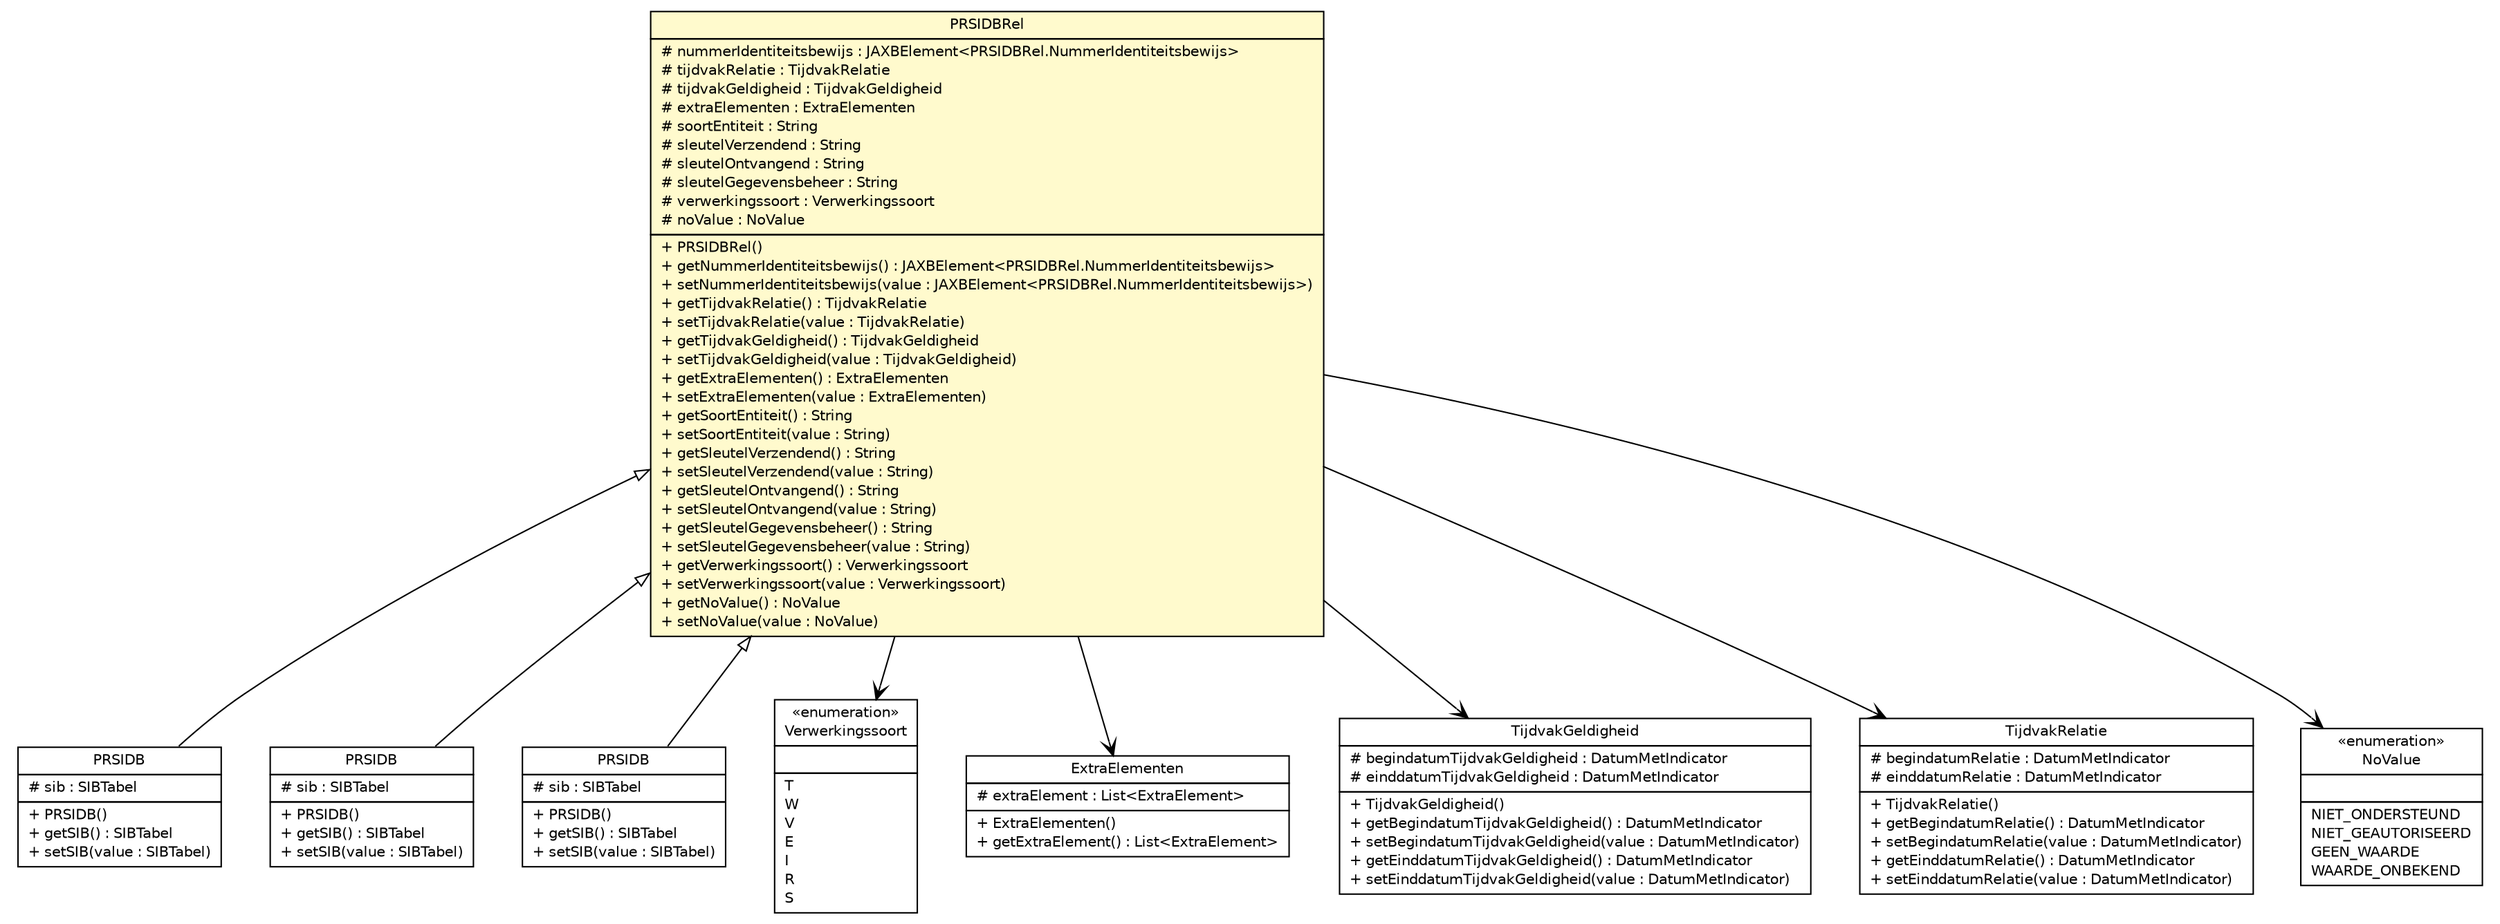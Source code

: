 #!/usr/local/bin/dot
#
# Class diagram 
# Generated by UMLGraph version R5_6-24-gf6e263 (http://www.umlgraph.org/)
#

digraph G {
	edge [fontname="Helvetica",fontsize=10,labelfontname="Helvetica",labelfontsize=10];
	node [fontname="Helvetica",fontsize=10,shape=plaintext];
	nodesep=0.25;
	ranksep=0.5;
	// nl.egem.stuf.sector.bg._0204.PRSAntwoord.PRSIDB
	c159949 [label=<<table title="nl.egem.stuf.sector.bg._0204.PRSAntwoord.PRSIDB" border="0" cellborder="1" cellspacing="0" cellpadding="2" port="p" href="./PRSAntwoord.PRSIDB.html">
		<tr><td><table border="0" cellspacing="0" cellpadding="1">
<tr><td align="center" balign="center"> PRSIDB </td></tr>
		</table></td></tr>
		<tr><td><table border="0" cellspacing="0" cellpadding="1">
<tr><td align="left" balign="left"> # sib : SIBTabel </td></tr>
		</table></td></tr>
		<tr><td><table border="0" cellspacing="0" cellpadding="1">
<tr><td align="left" balign="left"> + PRSIDB() </td></tr>
<tr><td align="left" balign="left"> + getSIB() : SIBTabel </td></tr>
<tr><td align="left" balign="left"> + setSIB(value : SIBTabel) </td></tr>
		</table></td></tr>
		</table>>, URL="./PRSAntwoord.PRSIDB.html", fontname="Helvetica", fontcolor="black", fontsize=10.0];
	// nl.egem.stuf.sector.bg._0204.PRSVraag.PRSIDB
	c160044 [label=<<table title="nl.egem.stuf.sector.bg._0204.PRSVraag.PRSIDB" border="0" cellborder="1" cellspacing="0" cellpadding="2" port="p" href="./PRSVraag.PRSIDB.html">
		<tr><td><table border="0" cellspacing="0" cellpadding="1">
<tr><td align="center" balign="center"> PRSIDB </td></tr>
		</table></td></tr>
		<tr><td><table border="0" cellspacing="0" cellpadding="1">
<tr><td align="left" balign="left"> # sib : SIBTabel </td></tr>
		</table></td></tr>
		<tr><td><table border="0" cellspacing="0" cellpadding="1">
<tr><td align="left" balign="left"> + PRSIDB() </td></tr>
<tr><td align="left" balign="left"> + getSIB() : SIBTabel </td></tr>
<tr><td align="left" balign="left"> + setSIB(value : SIBTabel) </td></tr>
		</table></td></tr>
		</table>>, URL="./PRSVraag.PRSIDB.html", fontname="Helvetica", fontcolor="black", fontsize=10.0];
	// nl.egem.stuf.sector.bg._0204.PRSIDBRel
	c160079 [label=<<table title="nl.egem.stuf.sector.bg._0204.PRSIDBRel" border="0" cellborder="1" cellspacing="0" cellpadding="2" port="p" bgcolor="lemonChiffon" href="./PRSIDBRel.html">
		<tr><td><table border="0" cellspacing="0" cellpadding="1">
<tr><td align="center" balign="center"> PRSIDBRel </td></tr>
		</table></td></tr>
		<tr><td><table border="0" cellspacing="0" cellpadding="1">
<tr><td align="left" balign="left"> # nummerIdentiteitsbewijs : JAXBElement&lt;PRSIDBRel.NummerIdentiteitsbewijs&gt; </td></tr>
<tr><td align="left" balign="left"> # tijdvakRelatie : TijdvakRelatie </td></tr>
<tr><td align="left" balign="left"> # tijdvakGeldigheid : TijdvakGeldigheid </td></tr>
<tr><td align="left" balign="left"> # extraElementen : ExtraElementen </td></tr>
<tr><td align="left" balign="left"> # soortEntiteit : String </td></tr>
<tr><td align="left" balign="left"> # sleutelVerzendend : String </td></tr>
<tr><td align="left" balign="left"> # sleutelOntvangend : String </td></tr>
<tr><td align="left" balign="left"> # sleutelGegevensbeheer : String </td></tr>
<tr><td align="left" balign="left"> # verwerkingssoort : Verwerkingssoort </td></tr>
<tr><td align="left" balign="left"> # noValue : NoValue </td></tr>
		</table></td></tr>
		<tr><td><table border="0" cellspacing="0" cellpadding="1">
<tr><td align="left" balign="left"> + PRSIDBRel() </td></tr>
<tr><td align="left" balign="left"> + getNummerIdentiteitsbewijs() : JAXBElement&lt;PRSIDBRel.NummerIdentiteitsbewijs&gt; </td></tr>
<tr><td align="left" balign="left"> + setNummerIdentiteitsbewijs(value : JAXBElement&lt;PRSIDBRel.NummerIdentiteitsbewijs&gt;) </td></tr>
<tr><td align="left" balign="left"> + getTijdvakRelatie() : TijdvakRelatie </td></tr>
<tr><td align="left" balign="left"> + setTijdvakRelatie(value : TijdvakRelatie) </td></tr>
<tr><td align="left" balign="left"> + getTijdvakGeldigheid() : TijdvakGeldigheid </td></tr>
<tr><td align="left" balign="left"> + setTijdvakGeldigheid(value : TijdvakGeldigheid) </td></tr>
<tr><td align="left" balign="left"> + getExtraElementen() : ExtraElementen </td></tr>
<tr><td align="left" balign="left"> + setExtraElementen(value : ExtraElementen) </td></tr>
<tr><td align="left" balign="left"> + getSoortEntiteit() : String </td></tr>
<tr><td align="left" balign="left"> + setSoortEntiteit(value : String) </td></tr>
<tr><td align="left" balign="left"> + getSleutelVerzendend() : String </td></tr>
<tr><td align="left" balign="left"> + setSleutelVerzendend(value : String) </td></tr>
<tr><td align="left" balign="left"> + getSleutelOntvangend() : String </td></tr>
<tr><td align="left" balign="left"> + setSleutelOntvangend(value : String) </td></tr>
<tr><td align="left" balign="left"> + getSleutelGegevensbeheer() : String </td></tr>
<tr><td align="left" balign="left"> + setSleutelGegevensbeheer(value : String) </td></tr>
<tr><td align="left" balign="left"> + getVerwerkingssoort() : Verwerkingssoort </td></tr>
<tr><td align="left" balign="left"> + setVerwerkingssoort(value : Verwerkingssoort) </td></tr>
<tr><td align="left" balign="left"> + getNoValue() : NoValue </td></tr>
<tr><td align="left" balign="left"> + setNoValue(value : NoValue) </td></tr>
		</table></td></tr>
		</table>>, URL="./PRSIDBRel.html", fontname="Helvetica", fontcolor="black", fontsize=10.0];
	// nl.egem.stuf.sector.bg._0204.PRSKennisgeving.PRSIDB
	c160178 [label=<<table title="nl.egem.stuf.sector.bg._0204.PRSKennisgeving.PRSIDB" border="0" cellborder="1" cellspacing="0" cellpadding="2" port="p" href="./PRSKennisgeving.PRSIDB.html">
		<tr><td><table border="0" cellspacing="0" cellpadding="1">
<tr><td align="center" balign="center"> PRSIDB </td></tr>
		</table></td></tr>
		<tr><td><table border="0" cellspacing="0" cellpadding="1">
<tr><td align="left" balign="left"> # sib : SIBTabel </td></tr>
		</table></td></tr>
		<tr><td><table border="0" cellspacing="0" cellpadding="1">
<tr><td align="left" balign="left"> + PRSIDB() </td></tr>
<tr><td align="left" balign="left"> + getSIB() : SIBTabel </td></tr>
<tr><td align="left" balign="left"> + setSIB(value : SIBTabel) </td></tr>
		</table></td></tr>
		</table>>, URL="./PRSKennisgeving.PRSIDB.html", fontname="Helvetica", fontcolor="black", fontsize=10.0];
	// nl.egem.stuf.stuf0204.Verwerkingssoort
	c160399 [label=<<table title="nl.egem.stuf.stuf0204.Verwerkingssoort" border="0" cellborder="1" cellspacing="0" cellpadding="2" port="p" href="../../../stuf0204/Verwerkingssoort.html">
		<tr><td><table border="0" cellspacing="0" cellpadding="1">
<tr><td align="center" balign="center"> &#171;enumeration&#187; </td></tr>
<tr><td align="center" balign="center"> Verwerkingssoort </td></tr>
		</table></td></tr>
		<tr><td><table border="0" cellspacing="0" cellpadding="1">
<tr><td align="left" balign="left">  </td></tr>
		</table></td></tr>
		<tr><td><table border="0" cellspacing="0" cellpadding="1">
<tr><td align="left" balign="left"> T </td></tr>
<tr><td align="left" balign="left"> W </td></tr>
<tr><td align="left" balign="left"> V </td></tr>
<tr><td align="left" balign="left"> E </td></tr>
<tr><td align="left" balign="left"> I </td></tr>
<tr><td align="left" balign="left"> R </td></tr>
<tr><td align="left" balign="left"> S </td></tr>
		</table></td></tr>
		</table>>, URL="../../../stuf0204/Verwerkingssoort.html", fontname="Helvetica", fontcolor="black", fontsize=10.0];
	// nl.egem.stuf.stuf0204.ExtraElementen
	c160402 [label=<<table title="nl.egem.stuf.stuf0204.ExtraElementen" border="0" cellborder="1" cellspacing="0" cellpadding="2" port="p" href="../../../stuf0204/ExtraElementen.html">
		<tr><td><table border="0" cellspacing="0" cellpadding="1">
<tr><td align="center" balign="center"> ExtraElementen </td></tr>
		</table></td></tr>
		<tr><td><table border="0" cellspacing="0" cellpadding="1">
<tr><td align="left" balign="left"> # extraElement : List&lt;ExtraElement&gt; </td></tr>
		</table></td></tr>
		<tr><td><table border="0" cellspacing="0" cellpadding="1">
<tr><td align="left" balign="left"> + ExtraElementen() </td></tr>
<tr><td align="left" balign="left"> + getExtraElement() : List&lt;ExtraElement&gt; </td></tr>
		</table></td></tr>
		</table>>, URL="../../../stuf0204/ExtraElementen.html", fontname="Helvetica", fontcolor="black", fontsize=10.0];
	// nl.egem.stuf.stuf0204.TijdvakGeldigheid
	c160405 [label=<<table title="nl.egem.stuf.stuf0204.TijdvakGeldigheid" border="0" cellborder="1" cellspacing="0" cellpadding="2" port="p" href="../../../stuf0204/TijdvakGeldigheid.html">
		<tr><td><table border="0" cellspacing="0" cellpadding="1">
<tr><td align="center" balign="center"> TijdvakGeldigheid </td></tr>
		</table></td></tr>
		<tr><td><table border="0" cellspacing="0" cellpadding="1">
<tr><td align="left" balign="left"> # begindatumTijdvakGeldigheid : DatumMetIndicator </td></tr>
<tr><td align="left" balign="left"> # einddatumTijdvakGeldigheid : DatumMetIndicator </td></tr>
		</table></td></tr>
		<tr><td><table border="0" cellspacing="0" cellpadding="1">
<tr><td align="left" balign="left"> + TijdvakGeldigheid() </td></tr>
<tr><td align="left" balign="left"> + getBegindatumTijdvakGeldigheid() : DatumMetIndicator </td></tr>
<tr><td align="left" balign="left"> + setBegindatumTijdvakGeldigheid(value : DatumMetIndicator) </td></tr>
<tr><td align="left" balign="left"> + getEinddatumTijdvakGeldigheid() : DatumMetIndicator </td></tr>
<tr><td align="left" balign="left"> + setEinddatumTijdvakGeldigheid(value : DatumMetIndicator) </td></tr>
		</table></td></tr>
		</table>>, URL="../../../stuf0204/TijdvakGeldigheid.html", fontname="Helvetica", fontcolor="black", fontsize=10.0];
	// nl.egem.stuf.stuf0204.TijdvakRelatie
	c160407 [label=<<table title="nl.egem.stuf.stuf0204.TijdvakRelatie" border="0" cellborder="1" cellspacing="0" cellpadding="2" port="p" href="../../../stuf0204/TijdvakRelatie.html">
		<tr><td><table border="0" cellspacing="0" cellpadding="1">
<tr><td align="center" balign="center"> TijdvakRelatie </td></tr>
		</table></td></tr>
		<tr><td><table border="0" cellspacing="0" cellpadding="1">
<tr><td align="left" balign="left"> # begindatumRelatie : DatumMetIndicator </td></tr>
<tr><td align="left" balign="left"> # einddatumRelatie : DatumMetIndicator </td></tr>
		</table></td></tr>
		<tr><td><table border="0" cellspacing="0" cellpadding="1">
<tr><td align="left" balign="left"> + TijdvakRelatie() </td></tr>
<tr><td align="left" balign="left"> + getBegindatumRelatie() : DatumMetIndicator </td></tr>
<tr><td align="left" balign="left"> + setBegindatumRelatie(value : DatumMetIndicator) </td></tr>
<tr><td align="left" balign="left"> + getEinddatumRelatie() : DatumMetIndicator </td></tr>
<tr><td align="left" balign="left"> + setEinddatumRelatie(value : DatumMetIndicator) </td></tr>
		</table></td></tr>
		</table>>, URL="../../../stuf0204/TijdvakRelatie.html", fontname="Helvetica", fontcolor="black", fontsize=10.0];
	// nl.egem.stuf.stuf0204.NoValue
	c160409 [label=<<table title="nl.egem.stuf.stuf0204.NoValue" border="0" cellborder="1" cellspacing="0" cellpadding="2" port="p" href="../../../stuf0204/NoValue.html">
		<tr><td><table border="0" cellspacing="0" cellpadding="1">
<tr><td align="center" balign="center"> &#171;enumeration&#187; </td></tr>
<tr><td align="center" balign="center"> NoValue </td></tr>
		</table></td></tr>
		<tr><td><table border="0" cellspacing="0" cellpadding="1">
<tr><td align="left" balign="left">  </td></tr>
		</table></td></tr>
		<tr><td><table border="0" cellspacing="0" cellpadding="1">
<tr><td align="left" balign="left"> NIET_ONDERSTEUND </td></tr>
<tr><td align="left" balign="left"> NIET_GEAUTORISEERD </td></tr>
<tr><td align="left" balign="left"> GEEN_WAARDE </td></tr>
<tr><td align="left" balign="left"> WAARDE_ONBEKEND </td></tr>
		</table></td></tr>
		</table>>, URL="../../../stuf0204/NoValue.html", fontname="Helvetica", fontcolor="black", fontsize=10.0];
	//nl.egem.stuf.sector.bg._0204.PRSAntwoord.PRSIDB extends nl.egem.stuf.sector.bg._0204.PRSIDBRel
	c160079:p -> c159949:p [dir=back,arrowtail=empty];
	//nl.egem.stuf.sector.bg._0204.PRSVraag.PRSIDB extends nl.egem.stuf.sector.bg._0204.PRSIDBRel
	c160079:p -> c160044:p [dir=back,arrowtail=empty];
	//nl.egem.stuf.sector.bg._0204.PRSKennisgeving.PRSIDB extends nl.egem.stuf.sector.bg._0204.PRSIDBRel
	c160079:p -> c160178:p [dir=back,arrowtail=empty];
	// nl.egem.stuf.sector.bg._0204.PRSIDBRel NAVASSOC nl.egem.stuf.stuf0204.TijdvakRelatie
	c160079:p -> c160407:p [taillabel="", label="", headlabel="", fontname="Helvetica", fontcolor="black", fontsize=10.0, color="black", arrowhead=open];
	// nl.egem.stuf.sector.bg._0204.PRSIDBRel NAVASSOC nl.egem.stuf.stuf0204.TijdvakGeldigheid
	c160079:p -> c160405:p [taillabel="", label="", headlabel="", fontname="Helvetica", fontcolor="black", fontsize=10.0, color="black", arrowhead=open];
	// nl.egem.stuf.sector.bg._0204.PRSIDBRel NAVASSOC nl.egem.stuf.stuf0204.ExtraElementen
	c160079:p -> c160402:p [taillabel="", label="", headlabel="", fontname="Helvetica", fontcolor="black", fontsize=10.0, color="black", arrowhead=open];
	// nl.egem.stuf.sector.bg._0204.PRSIDBRel NAVASSOC nl.egem.stuf.stuf0204.Verwerkingssoort
	c160079:p -> c160399:p [taillabel="", label="", headlabel="", fontname="Helvetica", fontcolor="black", fontsize=10.0, color="black", arrowhead=open];
	// nl.egem.stuf.sector.bg._0204.PRSIDBRel NAVASSOC nl.egem.stuf.stuf0204.NoValue
	c160079:p -> c160409:p [taillabel="", label="", headlabel="", fontname="Helvetica", fontcolor="black", fontsize=10.0, color="black", arrowhead=open];
}

